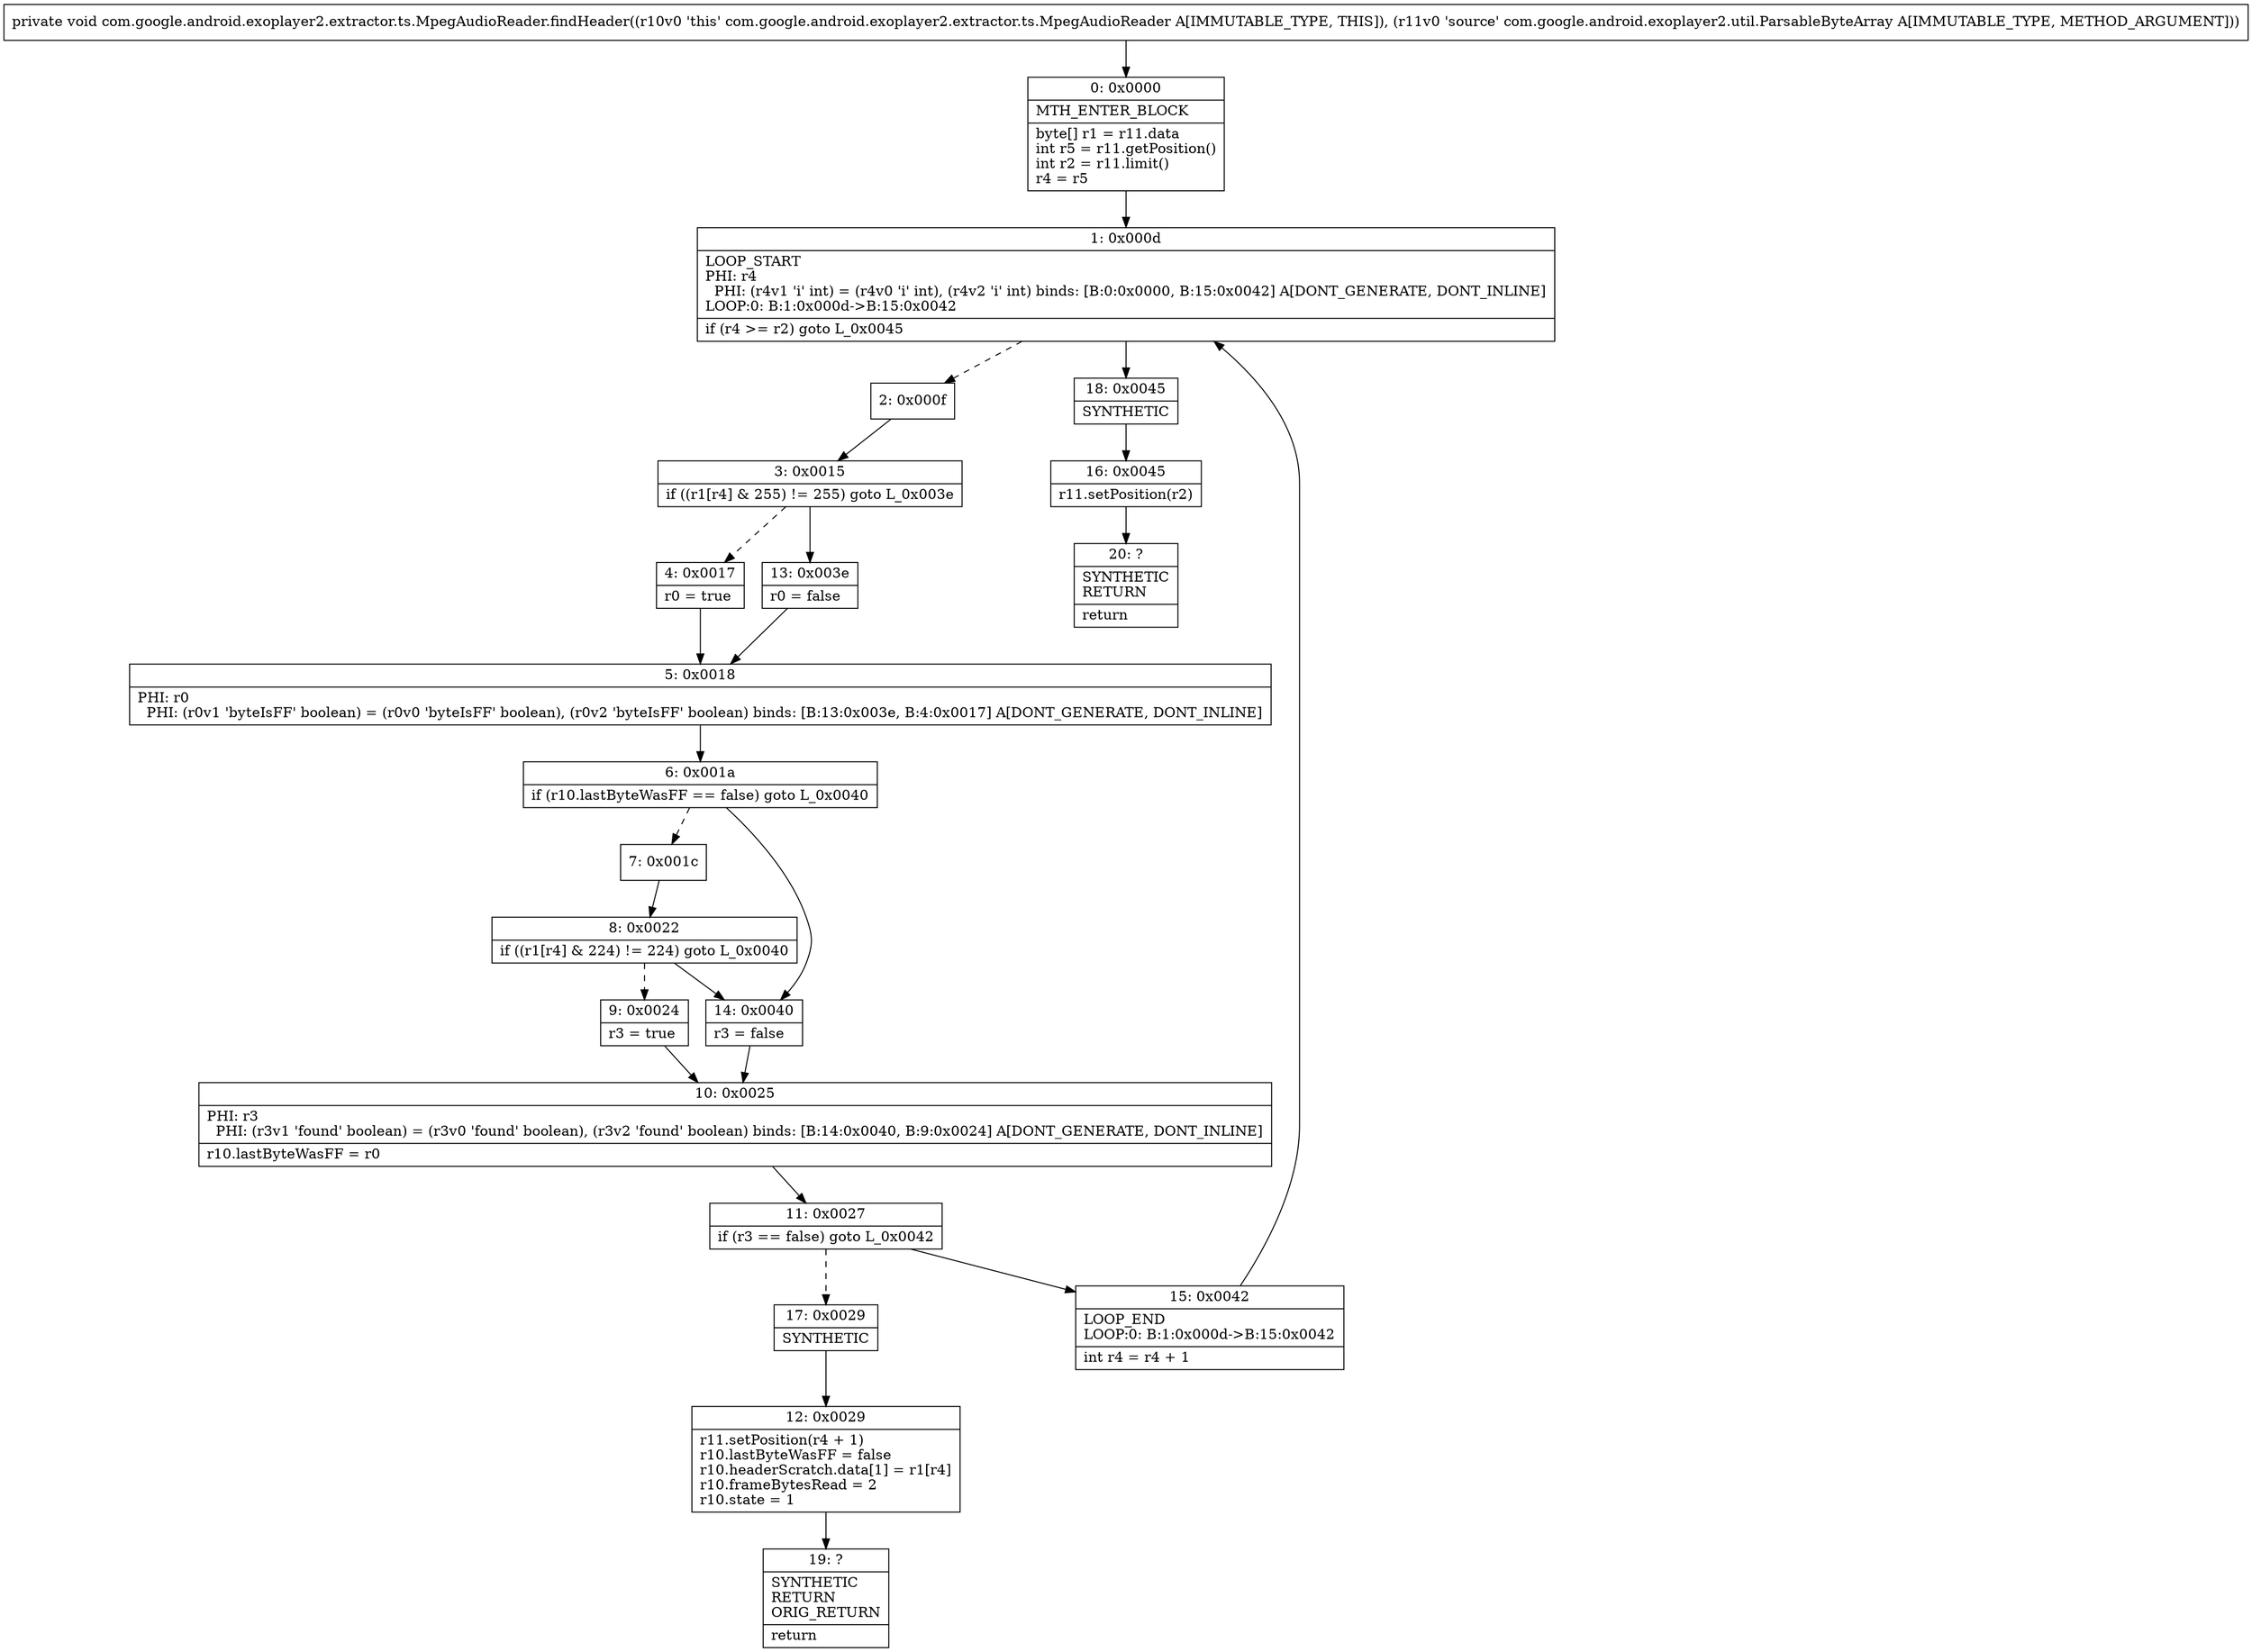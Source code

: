 digraph "CFG forcom.google.android.exoplayer2.extractor.ts.MpegAudioReader.findHeader(Lcom\/google\/android\/exoplayer2\/util\/ParsableByteArray;)V" {
Node_0 [shape=record,label="{0\:\ 0x0000|MTH_ENTER_BLOCK\l|byte[] r1 = r11.data\lint r5 = r11.getPosition()\lint r2 = r11.limit()\lr4 = r5\l}"];
Node_1 [shape=record,label="{1\:\ 0x000d|LOOP_START\lPHI: r4 \l  PHI: (r4v1 'i' int) = (r4v0 'i' int), (r4v2 'i' int) binds: [B:0:0x0000, B:15:0x0042] A[DONT_GENERATE, DONT_INLINE]\lLOOP:0: B:1:0x000d\-\>B:15:0x0042\l|if (r4 \>= r2) goto L_0x0045\l}"];
Node_2 [shape=record,label="{2\:\ 0x000f}"];
Node_3 [shape=record,label="{3\:\ 0x0015|if ((r1[r4] & 255) != 255) goto L_0x003e\l}"];
Node_4 [shape=record,label="{4\:\ 0x0017|r0 = true\l}"];
Node_5 [shape=record,label="{5\:\ 0x0018|PHI: r0 \l  PHI: (r0v1 'byteIsFF' boolean) = (r0v0 'byteIsFF' boolean), (r0v2 'byteIsFF' boolean) binds: [B:13:0x003e, B:4:0x0017] A[DONT_GENERATE, DONT_INLINE]\l}"];
Node_6 [shape=record,label="{6\:\ 0x001a|if (r10.lastByteWasFF == false) goto L_0x0040\l}"];
Node_7 [shape=record,label="{7\:\ 0x001c}"];
Node_8 [shape=record,label="{8\:\ 0x0022|if ((r1[r4] & 224) != 224) goto L_0x0040\l}"];
Node_9 [shape=record,label="{9\:\ 0x0024|r3 = true\l}"];
Node_10 [shape=record,label="{10\:\ 0x0025|PHI: r3 \l  PHI: (r3v1 'found' boolean) = (r3v0 'found' boolean), (r3v2 'found' boolean) binds: [B:14:0x0040, B:9:0x0024] A[DONT_GENERATE, DONT_INLINE]\l|r10.lastByteWasFF = r0\l}"];
Node_11 [shape=record,label="{11\:\ 0x0027|if (r3 == false) goto L_0x0042\l}"];
Node_12 [shape=record,label="{12\:\ 0x0029|r11.setPosition(r4 + 1)\lr10.lastByteWasFF = false\lr10.headerScratch.data[1] = r1[r4]\lr10.frameBytesRead = 2\lr10.state = 1\l}"];
Node_13 [shape=record,label="{13\:\ 0x003e|r0 = false\l}"];
Node_14 [shape=record,label="{14\:\ 0x0040|r3 = false\l}"];
Node_15 [shape=record,label="{15\:\ 0x0042|LOOP_END\lLOOP:0: B:1:0x000d\-\>B:15:0x0042\l|int r4 = r4 + 1\l}"];
Node_16 [shape=record,label="{16\:\ 0x0045|r11.setPosition(r2)\l}"];
Node_17 [shape=record,label="{17\:\ 0x0029|SYNTHETIC\l}"];
Node_18 [shape=record,label="{18\:\ 0x0045|SYNTHETIC\l}"];
Node_19 [shape=record,label="{19\:\ ?|SYNTHETIC\lRETURN\lORIG_RETURN\l|return\l}"];
Node_20 [shape=record,label="{20\:\ ?|SYNTHETIC\lRETURN\l|return\l}"];
MethodNode[shape=record,label="{private void com.google.android.exoplayer2.extractor.ts.MpegAudioReader.findHeader((r10v0 'this' com.google.android.exoplayer2.extractor.ts.MpegAudioReader A[IMMUTABLE_TYPE, THIS]), (r11v0 'source' com.google.android.exoplayer2.util.ParsableByteArray A[IMMUTABLE_TYPE, METHOD_ARGUMENT])) }"];
MethodNode -> Node_0;
Node_0 -> Node_1;
Node_1 -> Node_2[style=dashed];
Node_1 -> Node_18;
Node_2 -> Node_3;
Node_3 -> Node_4[style=dashed];
Node_3 -> Node_13;
Node_4 -> Node_5;
Node_5 -> Node_6;
Node_6 -> Node_7[style=dashed];
Node_6 -> Node_14;
Node_7 -> Node_8;
Node_8 -> Node_9[style=dashed];
Node_8 -> Node_14;
Node_9 -> Node_10;
Node_10 -> Node_11;
Node_11 -> Node_15;
Node_11 -> Node_17[style=dashed];
Node_12 -> Node_19;
Node_13 -> Node_5;
Node_14 -> Node_10;
Node_15 -> Node_1;
Node_16 -> Node_20;
Node_17 -> Node_12;
Node_18 -> Node_16;
}

